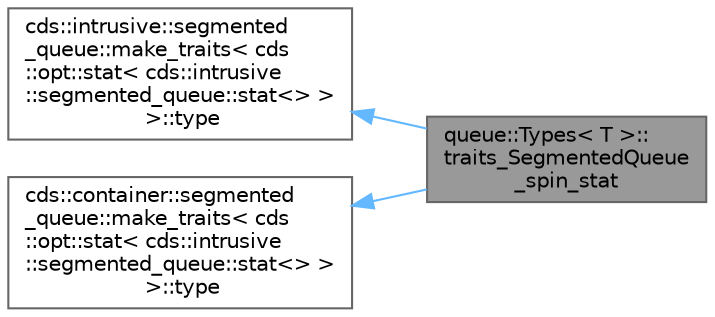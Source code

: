 digraph "queue::Types&lt; T &gt;::traits_SegmentedQueue_spin_stat"
{
 // LATEX_PDF_SIZE
  bgcolor="transparent";
  edge [fontname=Helvetica,fontsize=10,labelfontname=Helvetica,labelfontsize=10];
  node [fontname=Helvetica,fontsize=10,shape=box,height=0.2,width=0.4];
  rankdir="LR";
  Node1 [id="Node000001",label="queue::Types\< T \>::\ltraits_SegmentedQueue\l_spin_stat",height=0.2,width=0.4,color="gray40", fillcolor="grey60", style="filled", fontcolor="black",tooltip=" "];
  Node2 -> Node1 [id="edge1_Node000001_Node000002",dir="back",color="steelblue1",style="solid",tooltip=" "];
  Node2 [id="Node000002",label="cds::intrusive::segmented\l_queue::make_traits\< cds\l::opt::stat\< cds::intrusive\l::segmented_queue::stat\<\> \>\l \>::type",height=0.2,width=0.4,color="gray40", fillcolor="white", style="filled",tooltip=" "];
  Node3 -> Node1 [id="edge2_Node000001_Node000003",dir="back",color="steelblue1",style="solid",tooltip=" "];
  Node3 [id="Node000003",label="cds::container::segmented\l_queue::make_traits\< cds\l::opt::stat\< cds::intrusive\l::segmented_queue::stat\<\> \>\l \>::type",height=0.2,width=0.4,color="gray40", fillcolor="white", style="filled",tooltip=" "];
}
